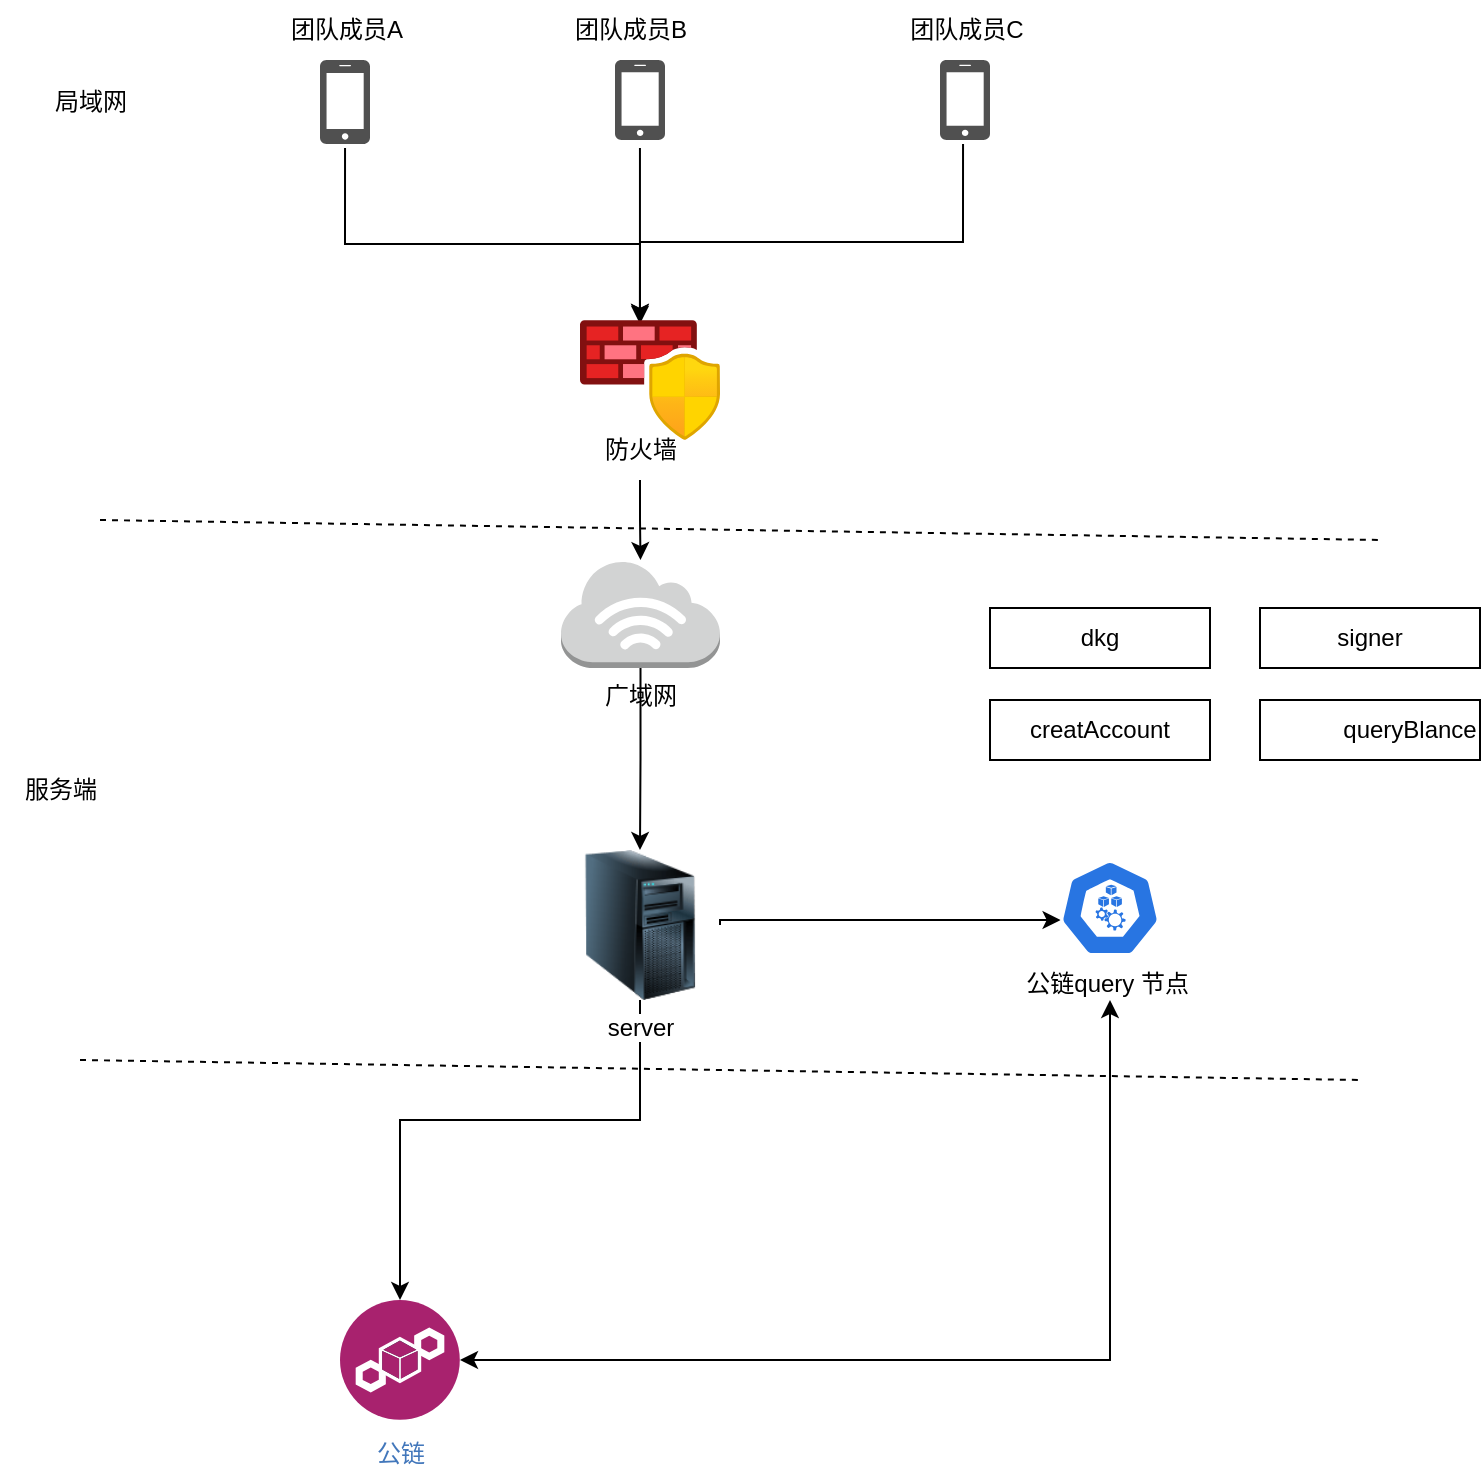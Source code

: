 <mxfile version="20.5.3" type="github">
  <diagram id="4aazRSNSqWSK_PChCSc5" name="第 1 页">
    <mxGraphModel dx="1333" dy="749" grid="1" gridSize="10" guides="1" tooltips="1" connect="1" arrows="1" fold="1" page="1" pageScale="1" pageWidth="827" pageHeight="1169" math="0" shadow="0">
      <root>
        <mxCell id="0" />
        <mxCell id="1" parent="0" />
        <mxCell id="E_QbJZtLpGrc8Q-DjPYd-19" style="edgeStyle=orthogonalEdgeStyle;rounded=0;orthogonalLoop=1;jettySize=auto;html=1;entryX=0.367;entryY=-0.043;entryDx=0;entryDy=0;entryPerimeter=0;" edge="1" parent="1">
          <mxGeometry relative="1" as="geometry">
            <mxPoint x="349.973" y="234" as="sourcePoint" />
            <mxPoint x="349.973" y="320.99" as="targetPoint" />
          </mxGeometry>
        </mxCell>
        <mxCell id="E_QbJZtLpGrc8Q-DjPYd-2" value="" style="sketch=0;pointerEvents=1;shadow=0;dashed=0;html=1;strokeColor=none;fillColor=#505050;labelPosition=center;verticalLabelPosition=bottom;verticalAlign=top;outlineConnect=0;align=center;shape=mxgraph.office.devices.cell_phone_iphone_standalone;" vertex="1" parent="1">
          <mxGeometry x="337.5" y="190" width="25" height="40" as="geometry" />
        </mxCell>
        <mxCell id="E_QbJZtLpGrc8Q-DjPYd-12" style="edgeStyle=orthogonalEdgeStyle;rounded=0;orthogonalLoop=1;jettySize=auto;html=1;entryX=0.367;entryY=-0.014;entryDx=0;entryDy=0;entryPerimeter=0;" edge="1" parent="1">
          <mxGeometry relative="1" as="geometry">
            <mxPoint x="202.52" y="234" as="sourcePoint" />
            <mxPoint x="349.973" y="321.02" as="targetPoint" />
            <Array as="points">
              <mxPoint x="203" y="282" />
              <mxPoint x="350" y="282" />
            </Array>
          </mxGeometry>
        </mxCell>
        <mxCell id="E_QbJZtLpGrc8Q-DjPYd-3" value="" style="sketch=0;pointerEvents=1;shadow=0;dashed=0;html=1;strokeColor=none;fillColor=#505050;labelPosition=center;verticalLabelPosition=bottom;verticalAlign=top;outlineConnect=0;align=center;shape=mxgraph.office.devices.cell_phone_iphone_standalone;" vertex="1" parent="1">
          <mxGeometry x="190" y="190" width="25" height="42" as="geometry" />
        </mxCell>
        <mxCell id="E_QbJZtLpGrc8Q-DjPYd-16" style="edgeStyle=orthogonalEdgeStyle;rounded=0;orthogonalLoop=1;jettySize=auto;html=1;" edge="1" parent="1">
          <mxGeometry relative="1" as="geometry">
            <mxPoint x="511.52" y="232" as="sourcePoint" />
            <mxPoint x="350" y="322" as="targetPoint" />
            <Array as="points">
              <mxPoint x="512" y="281" />
              <mxPoint x="350" y="281" />
            </Array>
          </mxGeometry>
        </mxCell>
        <mxCell id="E_QbJZtLpGrc8Q-DjPYd-4" value="" style="sketch=0;pointerEvents=1;shadow=0;dashed=0;html=1;strokeColor=none;fillColor=#505050;labelPosition=center;verticalLabelPosition=bottom;verticalAlign=top;outlineConnect=0;align=center;shape=mxgraph.office.devices.cell_phone_iphone_standalone;" vertex="1" parent="1">
          <mxGeometry x="500" y="190" width="25" height="40" as="geometry" />
        </mxCell>
        <mxCell id="E_QbJZtLpGrc8Q-DjPYd-7" value="局域网" style="text;html=1;resizable=0;autosize=1;align=center;verticalAlign=middle;points=[];fillColor=none;strokeColor=none;rounded=0;" vertex="1" parent="1">
          <mxGeometry x="45" y="196" width="60" height="30" as="geometry" />
        </mxCell>
        <mxCell id="E_QbJZtLpGrc8Q-DjPYd-8" value="" style="aspect=fixed;html=1;points=[];align=center;image;fontSize=12;image=img/lib/azure2/networking/Azure_Firewall_Manager.svg;" vertex="1" parent="1">
          <mxGeometry x="320" y="320" width="70" height="60" as="geometry" />
        </mxCell>
        <mxCell id="E_QbJZtLpGrc8Q-DjPYd-20" value="" style="edgeStyle=orthogonalEdgeStyle;rounded=0;orthogonalLoop=1;jettySize=auto;html=1;" edge="1" parent="1" source="E_QbJZtLpGrc8Q-DjPYd-9" target="E_QbJZtLpGrc8Q-DjPYd-10">
          <mxGeometry relative="1" as="geometry" />
        </mxCell>
        <mxCell id="E_QbJZtLpGrc8Q-DjPYd-9" value="防火墙" style="text;html=1;resizable=0;autosize=1;align=center;verticalAlign=middle;points=[];fillColor=none;strokeColor=none;rounded=0;" vertex="1" parent="1">
          <mxGeometry x="320" y="370" width="60" height="30" as="geometry" />
        </mxCell>
        <mxCell id="E_QbJZtLpGrc8Q-DjPYd-22" style="edgeStyle=orthogonalEdgeStyle;rounded=0;orthogonalLoop=1;jettySize=auto;html=1;entryX=0.5;entryY=0;entryDx=0;entryDy=0;" edge="1" parent="1" source="E_QbJZtLpGrc8Q-DjPYd-10" target="E_QbJZtLpGrc8Q-DjPYd-21">
          <mxGeometry relative="1" as="geometry" />
        </mxCell>
        <mxCell id="E_QbJZtLpGrc8Q-DjPYd-10" value="广域网" style="outlineConnect=0;dashed=0;verticalLabelPosition=bottom;verticalAlign=top;align=center;html=1;shape=mxgraph.aws3.internet_3;fillColor=#D2D3D3;gradientColor=none;" vertex="1" parent="1">
          <mxGeometry x="310.5" y="440" width="79.5" height="54" as="geometry" />
        </mxCell>
        <mxCell id="E_QbJZtLpGrc8Q-DjPYd-34" style="edgeStyle=orthogonalEdgeStyle;rounded=0;orthogonalLoop=1;jettySize=auto;html=1;startArrow=none;startFill=0;exitX=0.5;exitY=1;exitDx=0;exitDy=0;" edge="1" parent="1" source="E_QbJZtLpGrc8Q-DjPYd-21" target="E_QbJZtLpGrc8Q-DjPYd-23">
          <mxGeometry relative="1" as="geometry">
            <Array as="points">
              <mxPoint x="350" y="720" />
              <mxPoint x="230" y="720" />
            </Array>
          </mxGeometry>
        </mxCell>
        <mxCell id="E_QbJZtLpGrc8Q-DjPYd-37" style="edgeStyle=orthogonalEdgeStyle;rounded=0;orthogonalLoop=1;jettySize=auto;html=1;startArrow=none;startFill=0;exitX=1;exitY=0.5;exitDx=0;exitDy=0;entryX=0.005;entryY=0.63;entryDx=0;entryDy=0;entryPerimeter=0;" edge="1" parent="1" source="E_QbJZtLpGrc8Q-DjPYd-21" target="E_QbJZtLpGrc8Q-DjPYd-24">
          <mxGeometry relative="1" as="geometry">
            <mxPoint x="570" y="620" as="targetPoint" />
            <Array as="points">
              <mxPoint x="390" y="620" />
              <mxPoint x="560" y="620" />
            </Array>
          </mxGeometry>
        </mxCell>
        <mxCell id="E_QbJZtLpGrc8Q-DjPYd-21" value="server" style="image;html=1;image=img/lib/clip_art/computers/Server_Tower_128x128.png" vertex="1" parent="1">
          <mxGeometry x="310" y="585" width="80" height="75" as="geometry" />
        </mxCell>
        <mxCell id="E_QbJZtLpGrc8Q-DjPYd-23" value="公链" style="aspect=fixed;perimeter=ellipsePerimeter;html=1;align=center;shadow=0;dashed=0;fontColor=#4277BB;labelBackgroundColor=#ffffff;fontSize=12;spacingTop=3;image;image=img/lib/ibm/blockchain/blockchain.svg;" vertex="1" parent="1">
          <mxGeometry x="200" y="810" width="60" height="60" as="geometry" />
        </mxCell>
        <mxCell id="E_QbJZtLpGrc8Q-DjPYd-27" style="edgeStyle=orthogonalEdgeStyle;rounded=0;orthogonalLoop=1;jettySize=auto;html=1;entryX=1;entryY=0.5;entryDx=0;entryDy=0;startArrow=classic;startFill=1;" edge="1" parent="1" target="E_QbJZtLpGrc8Q-DjPYd-23">
          <mxGeometry relative="1" as="geometry">
            <mxPoint x="585" y="660" as="sourcePoint" />
            <Array as="points">
              <mxPoint x="585" y="840" />
            </Array>
          </mxGeometry>
        </mxCell>
        <mxCell id="E_QbJZtLpGrc8Q-DjPYd-24" value="公链query 节点&amp;nbsp;" style="sketch=0;html=1;dashed=0;whitespace=wrap;fillColor=#2875E2;strokeColor=#ffffff;points=[[0.005,0.63,0],[0.1,0.2,0],[0.9,0.2,0],[0.5,0,0],[0.995,0.63,0],[0.72,0.99,0],[0.5,1,0],[0.28,0.99,0]];verticalLabelPosition=bottom;align=center;verticalAlign=top;shape=mxgraph.kubernetes.icon;prIcon=node" vertex="1" parent="1">
          <mxGeometry x="560" y="590" width="50" height="48" as="geometry" />
        </mxCell>
        <mxCell id="E_QbJZtLpGrc8Q-DjPYd-28" value="团队成员A" style="text;html=1;resizable=0;autosize=1;align=center;verticalAlign=middle;points=[];fillColor=none;strokeColor=none;rounded=0;" vertex="1" parent="1">
          <mxGeometry x="162.5" y="160" width="80" height="30" as="geometry" />
        </mxCell>
        <mxCell id="E_QbJZtLpGrc8Q-DjPYd-31" value="团队成员B" style="text;html=1;resizable=0;autosize=1;align=center;verticalAlign=middle;points=[];fillColor=none;strokeColor=none;rounded=0;" vertex="1" parent="1">
          <mxGeometry x="305" y="160" width="80" height="30" as="geometry" />
        </mxCell>
        <mxCell id="E_QbJZtLpGrc8Q-DjPYd-32" value="团队成员C" style="text;html=1;resizable=0;autosize=1;align=center;verticalAlign=middle;points=[];fillColor=none;strokeColor=none;rounded=0;" vertex="1" parent="1">
          <mxGeometry x="472.5" y="160" width="80" height="30" as="geometry" />
        </mxCell>
        <mxCell id="E_QbJZtLpGrc8Q-DjPYd-40" value="" style="endArrow=none;html=1;rounded=0;dashed=1;" edge="1" parent="1">
          <mxGeometry width="50" height="50" relative="1" as="geometry">
            <mxPoint x="80" y="420" as="sourcePoint" />
            <mxPoint x="720" y="430" as="targetPoint" />
          </mxGeometry>
        </mxCell>
        <mxCell id="E_QbJZtLpGrc8Q-DjPYd-42" value="" style="endArrow=none;html=1;rounded=0;dashed=1;" edge="1" parent="1">
          <mxGeometry width="50" height="50" relative="1" as="geometry">
            <mxPoint x="70" y="690" as="sourcePoint" />
            <mxPoint x="710" y="700" as="targetPoint" />
          </mxGeometry>
        </mxCell>
        <mxCell id="E_QbJZtLpGrc8Q-DjPYd-43" value="服务端" style="text;html=1;resizable=0;autosize=1;align=center;verticalAlign=middle;points=[];fillColor=none;strokeColor=none;rounded=0;" vertex="1" parent="1">
          <mxGeometry x="30" y="540" width="60" height="30" as="geometry" />
        </mxCell>
        <mxCell id="E_QbJZtLpGrc8Q-DjPYd-44" value="dkg" style="rounded=0;whiteSpace=wrap;html=1;" vertex="1" parent="1">
          <mxGeometry x="525" y="464" width="110" height="30" as="geometry" />
        </mxCell>
        <mxCell id="E_QbJZtLpGrc8Q-DjPYd-45" value="signer" style="rounded=0;whiteSpace=wrap;html=1;" vertex="1" parent="1">
          <mxGeometry x="660" y="464" width="110" height="30" as="geometry" />
        </mxCell>
        <mxCell id="E_QbJZtLpGrc8Q-DjPYd-46" value="creatAccount" style="rounded=0;whiteSpace=wrap;html=1;" vertex="1" parent="1">
          <mxGeometry x="525" y="510" width="110" height="30" as="geometry" />
        </mxCell>
        <mxCell id="E_QbJZtLpGrc8Q-DjPYd-47" value="&lt;blockquote style=&quot;margin: 0 0 0 40px; border: none; padding: 0px;&quot;&gt;queryBlance&lt;/blockquote&gt;" style="rounded=0;whiteSpace=wrap;html=1;align=center;" vertex="1" parent="1">
          <mxGeometry x="660" y="510" width="110" height="30" as="geometry" />
        </mxCell>
      </root>
    </mxGraphModel>
  </diagram>
</mxfile>
